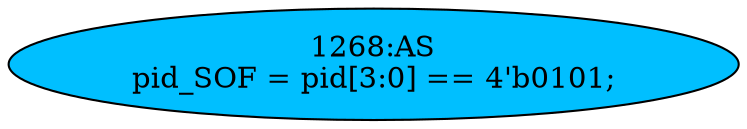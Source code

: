 strict digraph "" {
	node [label="\N"];
	"1268:AS"	 [ast="<pyverilog.vparser.ast.Assign object at 0x7f0647e56d90>",
		def_var="['pid_SOF']",
		fillcolor=deepskyblue,
		label="1268:AS
pid_SOF = pid[3:0] == 4'b0101;",
		statements="[]",
		style=filled,
		typ=Assign,
		use_var="['pid']"];
}
